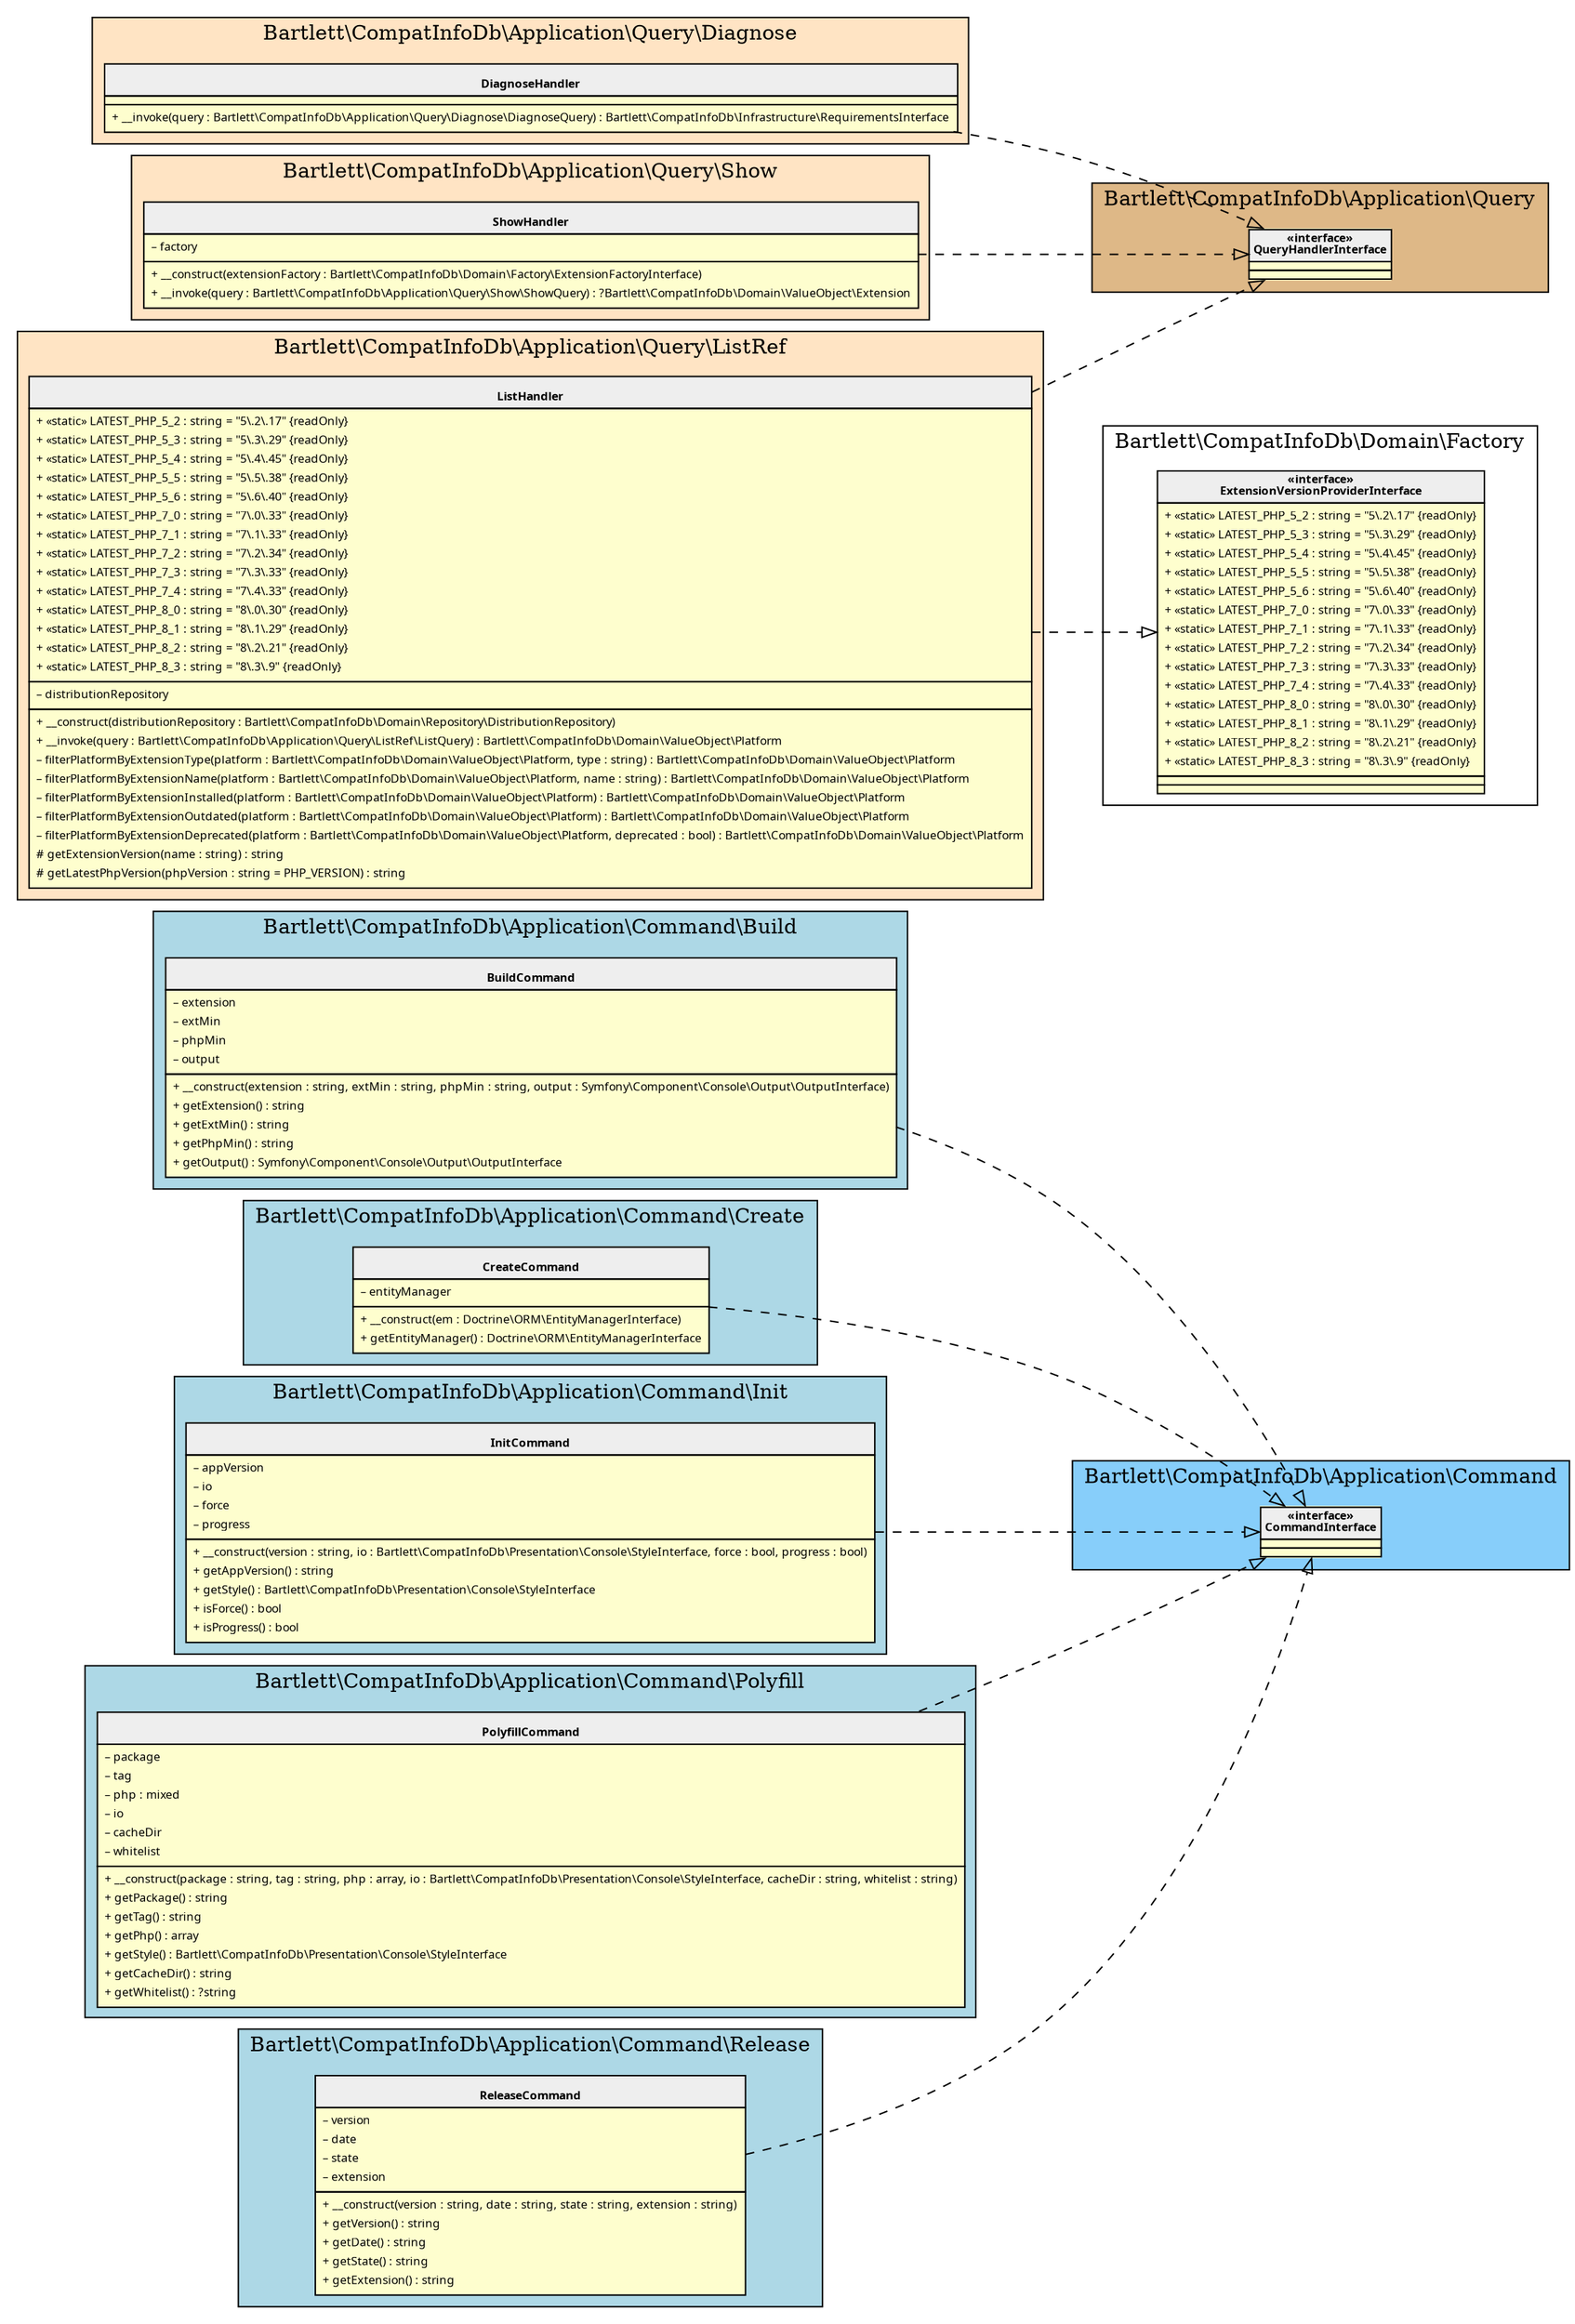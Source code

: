 digraph {
  graph [name="G" overlap="false" rankdir="LR" bgcolor="transparent"]
  node [fontname="Verdana" fontsize=8 shape="none" margin=0 fillcolor="#FEFECE" style="filled"]
  edge [fontname="Verdana" fontsize=8]
  subgraph cluster_0 {
    graph [bgcolor="LightBlue"]
    label = "Bartlett\\CompatInfoDb\\Application\\Command\\Build"
    "Bartlett\\CompatInfoDb\\Application\\Command\\Build\\BuildCommand" [shape="none" label=<
<table cellspacing="0" border="0" cellborder="1">
    <tr><td bgcolor="#eeeeee"><b><br/>BuildCommand</b></td></tr>
    <tr><td><table border="0" cellspacing="0" cellpadding="2">
    <tr><td align="left">– extension</td></tr>
    <tr><td align="left">– extMin</td></tr>
    <tr><td align="left">– phpMin</td></tr>
    <tr><td align="left">– output</td></tr>
</table></td></tr>
    <tr><td><table border="0" cellspacing="0" cellpadding="2">
    <tr><td align="left">+ __construct(extension : string, extMin : string, phpMin : string, output : Symfony\\Component\\Console\\Output\\OutputInterface)</td></tr>
    <tr><td align="left">+ getExtension() : string</td></tr>
    <tr><td align="left">+ getExtMin() : string</td></tr>
    <tr><td align="left">+ getPhpMin() : string</td></tr>
    <tr><td align="left">+ getOutput() : Symfony\\Component\\Console\\Output\\OutputInterface</td></tr>
</table></td></tr>
</table>>]
  }
  subgraph cluster_1 {
    graph [bgcolor="LightSkyBlue"]
    label = "Bartlett\\CompatInfoDb\\Application\\Command"
    "Bartlett\\CompatInfoDb\\Application\\Command\\CommandInterface" [shape="none" label=<
<table cellspacing="0" border="0" cellborder="1">
    <tr><td bgcolor="#eeeeee"><b>«interface»<br/>CommandInterface</b></td></tr>
    <tr><td></td></tr>
    <tr><td></td></tr>
</table>>]
  }
  subgraph cluster_2 {
    graph [bgcolor="LightBlue"]
    label = "Bartlett\\CompatInfoDb\\Application\\Command\\Create"
    "Bartlett\\CompatInfoDb\\Application\\Command\\Create\\CreateCommand" [shape="none" label=<
<table cellspacing="0" border="0" cellborder="1">
    <tr><td bgcolor="#eeeeee"><b><br/>CreateCommand</b></td></tr>
    <tr><td><table border="0" cellspacing="0" cellpadding="2">
    <tr><td align="left">– entityManager</td></tr>
</table></td></tr>
    <tr><td><table border="0" cellspacing="0" cellpadding="2">
    <tr><td align="left">+ __construct(em : Doctrine\\ORM\\EntityManagerInterface)</td></tr>
    <tr><td align="left">+ getEntityManager() : Doctrine\\ORM\\EntityManagerInterface</td></tr>
</table></td></tr>
</table>>]
  }
  subgraph cluster_3 {
    graph [bgcolor="LightBlue"]
    label = "Bartlett\\CompatInfoDb\\Application\\Command\\Init"
    "Bartlett\\CompatInfoDb\\Application\\Command\\Init\\InitCommand" [shape="none" label=<
<table cellspacing="0" border="0" cellborder="1">
    <tr><td bgcolor="#eeeeee"><b><br/>InitCommand</b></td></tr>
    <tr><td><table border="0" cellspacing="0" cellpadding="2">
    <tr><td align="left">– appVersion</td></tr>
    <tr><td align="left">– io</td></tr>
    <tr><td align="left">– force</td></tr>
    <tr><td align="left">– progress</td></tr>
</table></td></tr>
    <tr><td><table border="0" cellspacing="0" cellpadding="2">
    <tr><td align="left">+ __construct(version : string, io : Bartlett\\CompatInfoDb\\Presentation\\Console\\StyleInterface, force : bool, progress : bool)</td></tr>
    <tr><td align="left">+ getAppVersion() : string</td></tr>
    <tr><td align="left">+ getStyle() : Bartlett\\CompatInfoDb\\Presentation\\Console\\StyleInterface</td></tr>
    <tr><td align="left">+ isForce() : bool</td></tr>
    <tr><td align="left">+ isProgress() : bool</td></tr>
</table></td></tr>
</table>>]
  }
  subgraph cluster_4 {
    graph [bgcolor="LightBlue"]
    label = "Bartlett\\CompatInfoDb\\Application\\Command\\Polyfill"
    "Bartlett\\CompatInfoDb\\Application\\Command\\Polyfill\\PolyfillCommand" [shape="none" label=<
<table cellspacing="0" border="0" cellborder="1">
    <tr><td bgcolor="#eeeeee"><b><br/>PolyfillCommand</b></td></tr>
    <tr><td><table border="0" cellspacing="0" cellpadding="2">
    <tr><td align="left">– package</td></tr>
    <tr><td align="left">– tag</td></tr>
    <tr><td align="left">– php : mixed</td></tr>
    <tr><td align="left">– io</td></tr>
    <tr><td align="left">– cacheDir</td></tr>
    <tr><td align="left">– whitelist</td></tr>
</table></td></tr>
    <tr><td><table border="0" cellspacing="0" cellpadding="2">
    <tr><td align="left">+ __construct(package : string, tag : string, php : array, io : Bartlett\\CompatInfoDb\\Presentation\\Console\\StyleInterface, cacheDir : string, whitelist : string)</td></tr>
    <tr><td align="left">+ getPackage() : string</td></tr>
    <tr><td align="left">+ getTag() : string</td></tr>
    <tr><td align="left">+ getPhp() : array</td></tr>
    <tr><td align="left">+ getStyle() : Bartlett\\CompatInfoDb\\Presentation\\Console\\StyleInterface</td></tr>
    <tr><td align="left">+ getCacheDir() : string</td></tr>
    <tr><td align="left">+ getWhitelist() : ?string</td></tr>
</table></td></tr>
</table>>]
  }
  subgraph cluster_5 {
    graph [bgcolor="LightBlue"]
    label = "Bartlett\\CompatInfoDb\\Application\\Command\\Release"
    "Bartlett\\CompatInfoDb\\Application\\Command\\Release\\ReleaseCommand" [shape="none" label=<
<table cellspacing="0" border="0" cellborder="1">
    <tr><td bgcolor="#eeeeee"><b><br/>ReleaseCommand</b></td></tr>
    <tr><td><table border="0" cellspacing="0" cellpadding="2">
    <tr><td align="left">– version</td></tr>
    <tr><td align="left">– date</td></tr>
    <tr><td align="left">– state</td></tr>
    <tr><td align="left">– extension</td></tr>
</table></td></tr>
    <tr><td><table border="0" cellspacing="0" cellpadding="2">
    <tr><td align="left">+ __construct(version : string, date : string, state : string, extension : string)</td></tr>
    <tr><td align="left">+ getVersion() : string</td></tr>
    <tr><td align="left">+ getDate() : string</td></tr>
    <tr><td align="left">+ getState() : string</td></tr>
    <tr><td align="left">+ getExtension() : string</td></tr>
</table></td></tr>
</table>>]
  }
  subgraph cluster_6 {
    graph [bgcolor="Bisque"]
    label = "Bartlett\\CompatInfoDb\\Application\\Query\\Diagnose"
    "Bartlett\\CompatInfoDb\\Application\\Query\\Diagnose\\DiagnoseHandler" [shape="none" label=<
<table cellspacing="0" border="0" cellborder="1">
    <tr><td bgcolor="#eeeeee"><b><br/>DiagnoseHandler</b></td></tr>
    <tr><td></td></tr>
    <tr><td><table border="0" cellspacing="0" cellpadding="2">
    <tr><td align="left">+ __invoke(query : Bartlett\\CompatInfoDb\\Application\\Query\\Diagnose\\DiagnoseQuery) : Bartlett\\CompatInfoDb\\Infrastructure\\RequirementsInterface</td></tr>
</table></td></tr>
</table>>]
  }
  subgraph cluster_7 {
    graph [bgcolor="BurlyWood"]
    label = "Bartlett\\CompatInfoDb\\Application\\Query"
    "Bartlett\\CompatInfoDb\\Application\\Query\\QueryHandlerInterface" [shape="none" label=<
<table cellspacing="0" border="0" cellborder="1">
    <tr><td bgcolor="#eeeeee"><b>«interface»<br/>QueryHandlerInterface</b></td></tr>
    <tr><td></td></tr>
    <tr><td></td></tr>
</table>>]
  }
  subgraph cluster_8 {
    graph [bgcolor="Bisque"]
    label = "Bartlett\\CompatInfoDb\\Application\\Query\\ListRef"
    "Bartlett\\CompatInfoDb\\Application\\Query\\ListRef\\ListHandler" [shape="none" label=<
<table cellspacing="0" border="0" cellborder="1">
    <tr><td bgcolor="#eeeeee"><b><br/>ListHandler</b></td></tr>
    <tr><td><table border="0" cellspacing="0" cellpadding="2">
    <tr><td align="left">+ «static» LATEST_PHP_5_2 : string = "5\.2\.17" {readOnly}</td></tr>
    <tr><td align="left">+ «static» LATEST_PHP_5_3 : string = "5\.3\.29" {readOnly}</td></tr>
    <tr><td align="left">+ «static» LATEST_PHP_5_4 : string = "5\.4\.45" {readOnly}</td></tr>
    <tr><td align="left">+ «static» LATEST_PHP_5_5 : string = "5\.5\.38" {readOnly}</td></tr>
    <tr><td align="left">+ «static» LATEST_PHP_5_6 : string = "5\.6\.40" {readOnly}</td></tr>
    <tr><td align="left">+ «static» LATEST_PHP_7_0 : string = "7\.0\.33" {readOnly}</td></tr>
    <tr><td align="left">+ «static» LATEST_PHP_7_1 : string = "7\.1\.33" {readOnly}</td></tr>
    <tr><td align="left">+ «static» LATEST_PHP_7_2 : string = "7\.2\.34" {readOnly}</td></tr>
    <tr><td align="left">+ «static» LATEST_PHP_7_3 : string = "7\.3\.33" {readOnly}</td></tr>
    <tr><td align="left">+ «static» LATEST_PHP_7_4 : string = "7\.4\.33" {readOnly}</td></tr>
    <tr><td align="left">+ «static» LATEST_PHP_8_0 : string = "8\.0\.30" {readOnly}</td></tr>
    <tr><td align="left">+ «static» LATEST_PHP_8_1 : string = "8\.1\.29" {readOnly}</td></tr>
    <tr><td align="left">+ «static» LATEST_PHP_8_2 : string = "8\.2\.21" {readOnly}</td></tr>
    <tr><td align="left">+ «static» LATEST_PHP_8_3 : string = "8\.3\.9" {readOnly}</td></tr>
</table></td></tr>
    <tr><td><table border="0" cellspacing="0" cellpadding="2">
    <tr><td align="left">– distributionRepository</td></tr>
</table></td></tr>
    <tr><td><table border="0" cellspacing="0" cellpadding="2">
    <tr><td align="left">+ __construct(distributionRepository : Bartlett\\CompatInfoDb\\Domain\\Repository\\DistributionRepository)</td></tr>
    <tr><td align="left">+ __invoke(query : Bartlett\\CompatInfoDb\\Application\\Query\\ListRef\\ListQuery) : Bartlett\\CompatInfoDb\\Domain\\ValueObject\\Platform</td></tr>
    <tr><td align="left">– filterPlatformByExtensionType(platform : Bartlett\\CompatInfoDb\\Domain\\ValueObject\\Platform, type : string) : Bartlett\\CompatInfoDb\\Domain\\ValueObject\\Platform</td></tr>
    <tr><td align="left">– filterPlatformByExtensionName(platform : Bartlett\\CompatInfoDb\\Domain\\ValueObject\\Platform, name : string) : Bartlett\\CompatInfoDb\\Domain\\ValueObject\\Platform</td></tr>
    <tr><td align="left">– filterPlatformByExtensionInstalled(platform : Bartlett\\CompatInfoDb\\Domain\\ValueObject\\Platform) : Bartlett\\CompatInfoDb\\Domain\\ValueObject\\Platform</td></tr>
    <tr><td align="left">– filterPlatformByExtensionOutdated(platform : Bartlett\\CompatInfoDb\\Domain\\ValueObject\\Platform) : Bartlett\\CompatInfoDb\\Domain\\ValueObject\\Platform</td></tr>
    <tr><td align="left">– filterPlatformByExtensionDeprecated(platform : Bartlett\\CompatInfoDb\\Domain\\ValueObject\\Platform, deprecated : bool) : Bartlett\\CompatInfoDb\\Domain\\ValueObject\\Platform</td></tr>
    <tr><td align="left"># getExtensionVersion(name : string) : string</td></tr>
    <tr><td align="left"># getLatestPhpVersion(phpVersion : string = PHP_VERSION) : string</td></tr>
</table></td></tr>
</table>>]
  }
  subgraph cluster_9 {
    label = "Bartlett\\CompatInfoDb\\Domain\\Factory"
    "Bartlett\\CompatInfoDb\\Domain\\Factory\\ExtensionVersionProviderInterface" [shape="none" label=<
<table cellspacing="0" border="0" cellborder="1">
    <tr><td bgcolor="#eeeeee"><b>«interface»<br/>ExtensionVersionProviderInterface</b></td></tr>
    <tr><td><table border="0" cellspacing="0" cellpadding="2">
    <tr><td align="left">+ «static» LATEST_PHP_5_2 : string = "5\.2\.17" {readOnly}</td></tr>
    <tr><td align="left">+ «static» LATEST_PHP_5_3 : string = "5\.3\.29" {readOnly}</td></tr>
    <tr><td align="left">+ «static» LATEST_PHP_5_4 : string = "5\.4\.45" {readOnly}</td></tr>
    <tr><td align="left">+ «static» LATEST_PHP_5_5 : string = "5\.5\.38" {readOnly}</td></tr>
    <tr><td align="left">+ «static» LATEST_PHP_5_6 : string = "5\.6\.40" {readOnly}</td></tr>
    <tr><td align="left">+ «static» LATEST_PHP_7_0 : string = "7\.0\.33" {readOnly}</td></tr>
    <tr><td align="left">+ «static» LATEST_PHP_7_1 : string = "7\.1\.33" {readOnly}</td></tr>
    <tr><td align="left">+ «static» LATEST_PHP_7_2 : string = "7\.2\.34" {readOnly}</td></tr>
    <tr><td align="left">+ «static» LATEST_PHP_7_3 : string = "7\.3\.33" {readOnly}</td></tr>
    <tr><td align="left">+ «static» LATEST_PHP_7_4 : string = "7\.4\.33" {readOnly}</td></tr>
    <tr><td align="left">+ «static» LATEST_PHP_8_0 : string = "8\.0\.30" {readOnly}</td></tr>
    <tr><td align="left">+ «static» LATEST_PHP_8_1 : string = "8\.1\.29" {readOnly}</td></tr>
    <tr><td align="left">+ «static» LATEST_PHP_8_2 : string = "8\.2\.21" {readOnly}</td></tr>
    <tr><td align="left">+ «static» LATEST_PHP_8_3 : string = "8\.3\.9" {readOnly}</td></tr>
</table></td></tr>
    <tr><td></td></tr>
    <tr><td></td></tr>
</table>>]
  }
  subgraph cluster_10 {
    graph [bgcolor="Bisque"]
    label = "Bartlett\\CompatInfoDb\\Application\\Query\\Show"
    "Bartlett\\CompatInfoDb\\Application\\Query\\Show\\ShowHandler" [shape="none" label=<
<table cellspacing="0" border="0" cellborder="1">
    <tr><td bgcolor="#eeeeee"><b><br/>ShowHandler</b></td></tr>
    <tr><td><table border="0" cellspacing="0" cellpadding="2">
    <tr><td align="left">– factory</td></tr>
</table></td></tr>
    <tr><td><table border="0" cellspacing="0" cellpadding="2">
    <tr><td align="left">+ __construct(extensionFactory : Bartlett\\CompatInfoDb\\Domain\\Factory\\ExtensionFactoryInterface)</td></tr>
    <tr><td align="left">+ __invoke(query : Bartlett\\CompatInfoDb\\Application\\Query\\Show\\ShowQuery) : ?Bartlett\\CompatInfoDb\\Domain\\ValueObject\\Extension</td></tr>
</table></td></tr>
</table>>]
  }
  "Bartlett\\CompatInfoDb\\Application\\Command\\Build\\BuildCommand" -> "Bartlett\\CompatInfoDb\\Application\\Command\\CommandInterface" [arrowhead="empty" style="dashed"]
  "Bartlett\\CompatInfoDb\\Application\\Command\\Create\\CreateCommand" -> "Bartlett\\CompatInfoDb\\Application\\Command\\CommandInterface" [arrowhead="empty" style="dashed"]
  "Bartlett\\CompatInfoDb\\Application\\Command\\Init\\InitCommand" -> "Bartlett\\CompatInfoDb\\Application\\Command\\CommandInterface" [arrowhead="empty" style="dashed"]
  "Bartlett\\CompatInfoDb\\Application\\Command\\Polyfill\\PolyfillCommand" -> "Bartlett\\CompatInfoDb\\Application\\Command\\CommandInterface" [arrowhead="empty" style="dashed"]
  "Bartlett\\CompatInfoDb\\Application\\Command\\Release\\ReleaseCommand" -> "Bartlett\\CompatInfoDb\\Application\\Command\\CommandInterface" [arrowhead="empty" style="dashed"]
  "Bartlett\\CompatInfoDb\\Application\\Query\\Diagnose\\DiagnoseHandler" -> "Bartlett\\CompatInfoDb\\Application\\Query\\QueryHandlerInterface" [arrowhead="empty" style="dashed"]
  "Bartlett\\CompatInfoDb\\Application\\Query\\ListRef\\ListHandler" -> "Bartlett\\CompatInfoDb\\Application\\Query\\QueryHandlerInterface" [arrowhead="empty" style="dashed"]
  "Bartlett\\CompatInfoDb\\Application\\Query\\ListRef\\ListHandler" -> "Bartlett\\CompatInfoDb\\Domain\\Factory\\ExtensionVersionProviderInterface" [arrowhead="empty" style="dashed"]
  "Bartlett\\CompatInfoDb\\Application\\Query\\Show\\ShowHandler" -> "Bartlett\\CompatInfoDb\\Application\\Query\\QueryHandlerInterface" [arrowhead="empty" style="dashed"]
}
